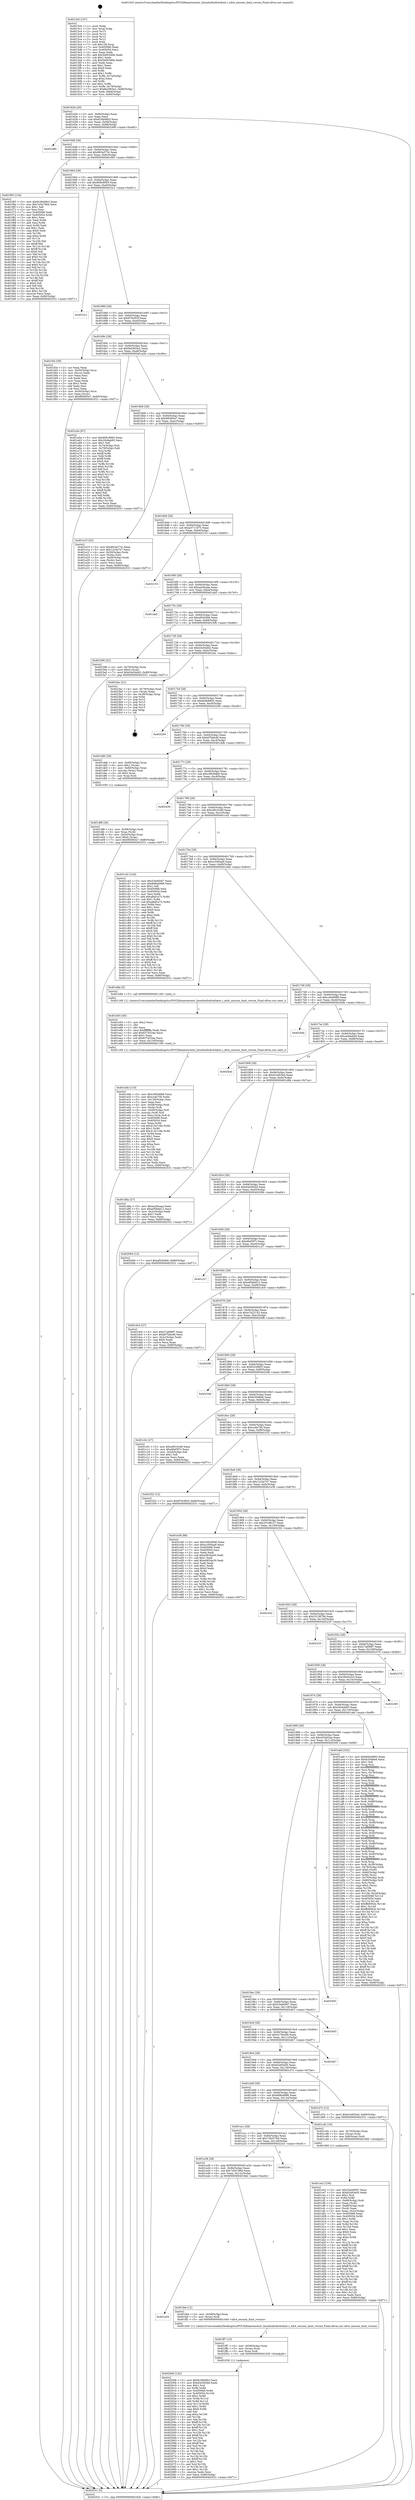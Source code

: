 digraph "0x4015c0" {
  label = "0x4015c0 (/mnt/c/Users/mathe/Desktop/tcc/POCII/binaries/extr_linuxfsnfsnfs4client.c_nfs4_session_limit_rwsize_Final-ollvm.out::main(0))"
  labelloc = "t"
  node[shape=record]

  Entry [label="",width=0.3,height=0.3,shape=circle,fillcolor=black,style=filled]
  "0x40162b" [label="{
     0x40162b [29]\l
     | [instrs]\l
     &nbsp;&nbsp;0x40162b \<+3\>: mov -0x80(%rbp),%eax\l
     &nbsp;&nbsp;0x40162e \<+2\>: mov %eax,%ecx\l
     &nbsp;&nbsp;0x401630 \<+6\>: sub $0x818b06b3,%ecx\l
     &nbsp;&nbsp;0x401636 \<+6\>: mov %eax,-0x94(%rbp)\l
     &nbsp;&nbsp;0x40163c \<+6\>: mov %ecx,-0x98(%rbp)\l
     &nbsp;&nbsp;0x401642 \<+6\>: je 0000000000402490 \<main+0xed0\>\l
  }"]
  "0x402490" [label="{
     0x402490\l
  }", style=dashed]
  "0x401648" [label="{
     0x401648 [28]\l
     | [instrs]\l
     &nbsp;&nbsp;0x401648 \<+5\>: jmp 000000000040164d \<main+0x8d\>\l
     &nbsp;&nbsp;0x40164d \<+6\>: mov -0x94(%rbp),%eax\l
     &nbsp;&nbsp;0x401653 \<+5\>: sub $0x863a573c,%eax\l
     &nbsp;&nbsp;0x401658 \<+6\>: mov %eax,-0x9c(%rbp)\l
     &nbsp;&nbsp;0x40165e \<+6\>: je 0000000000401f65 \<main+0x9a5\>\l
  }"]
  Exit [label="",width=0.3,height=0.3,shape=circle,fillcolor=black,style=filled,peripheries=2]
  "0x401f65" [label="{
     0x401f65 [134]\l
     | [instrs]\l
     &nbsp;&nbsp;0x401f65 \<+5\>: mov $0x818b06b3,%eax\l
     &nbsp;&nbsp;0x401f6a \<+5\>: mov $0x7e5a766d,%ecx\l
     &nbsp;&nbsp;0x401f6f \<+2\>: mov $0x1,%dl\l
     &nbsp;&nbsp;0x401f71 \<+2\>: xor %esi,%esi\l
     &nbsp;&nbsp;0x401f73 \<+7\>: mov 0x405068,%edi\l
     &nbsp;&nbsp;0x401f7a \<+8\>: mov 0x405054,%r8d\l
     &nbsp;&nbsp;0x401f82 \<+3\>: sub $0x1,%esi\l
     &nbsp;&nbsp;0x401f85 \<+3\>: mov %edi,%r9d\l
     &nbsp;&nbsp;0x401f88 \<+3\>: add %esi,%r9d\l
     &nbsp;&nbsp;0x401f8b \<+4\>: imul %r9d,%edi\l
     &nbsp;&nbsp;0x401f8f \<+3\>: and $0x1,%edi\l
     &nbsp;&nbsp;0x401f92 \<+3\>: cmp $0x0,%edi\l
     &nbsp;&nbsp;0x401f95 \<+4\>: sete %r10b\l
     &nbsp;&nbsp;0x401f99 \<+4\>: cmp $0xa,%r8d\l
     &nbsp;&nbsp;0x401f9d \<+4\>: setl %r11b\l
     &nbsp;&nbsp;0x401fa1 \<+3\>: mov %r10b,%bl\l
     &nbsp;&nbsp;0x401fa4 \<+3\>: xor $0xff,%bl\l
     &nbsp;&nbsp;0x401fa7 \<+3\>: mov %r11b,%r14b\l
     &nbsp;&nbsp;0x401faa \<+4\>: xor $0xff,%r14b\l
     &nbsp;&nbsp;0x401fae \<+3\>: xor $0x0,%dl\l
     &nbsp;&nbsp;0x401fb1 \<+3\>: mov %bl,%r15b\l
     &nbsp;&nbsp;0x401fb4 \<+4\>: and $0x0,%r15b\l
     &nbsp;&nbsp;0x401fb8 \<+3\>: and %dl,%r10b\l
     &nbsp;&nbsp;0x401fbb \<+3\>: mov %r14b,%r12b\l
     &nbsp;&nbsp;0x401fbe \<+4\>: and $0x0,%r12b\l
     &nbsp;&nbsp;0x401fc2 \<+3\>: and %dl,%r11b\l
     &nbsp;&nbsp;0x401fc5 \<+3\>: or %r10b,%r15b\l
     &nbsp;&nbsp;0x401fc8 \<+3\>: or %r11b,%r12b\l
     &nbsp;&nbsp;0x401fcb \<+3\>: xor %r12b,%r15b\l
     &nbsp;&nbsp;0x401fce \<+3\>: or %r14b,%bl\l
     &nbsp;&nbsp;0x401fd1 \<+3\>: xor $0xff,%bl\l
     &nbsp;&nbsp;0x401fd4 \<+3\>: or $0x0,%dl\l
     &nbsp;&nbsp;0x401fd7 \<+2\>: and %dl,%bl\l
     &nbsp;&nbsp;0x401fd9 \<+3\>: or %bl,%r15b\l
     &nbsp;&nbsp;0x401fdc \<+4\>: test $0x1,%r15b\l
     &nbsp;&nbsp;0x401fe0 \<+3\>: cmovne %ecx,%eax\l
     &nbsp;&nbsp;0x401fe3 \<+3\>: mov %eax,-0x80(%rbp)\l
     &nbsp;&nbsp;0x401fe6 \<+5\>: jmp 0000000000402531 \<main+0xf71\>\l
  }"]
  "0x401664" [label="{
     0x401664 [28]\l
     | [instrs]\l
     &nbsp;&nbsp;0x401664 \<+5\>: jmp 0000000000401669 \<main+0xa9\>\l
     &nbsp;&nbsp;0x401669 \<+6\>: mov -0x94(%rbp),%eax\l
     &nbsp;&nbsp;0x40166f \<+5\>: sub $0x909c9993,%eax\l
     &nbsp;&nbsp;0x401674 \<+6\>: mov %eax,-0xa0(%rbp)\l
     &nbsp;&nbsp;0x40167a \<+6\>: je 00000000004023c1 \<main+0xe01\>\l
  }"]
  "0x402006" [label="{
     0x402006 [142]\l
     | [instrs]\l
     &nbsp;&nbsp;0x402006 \<+5\>: mov $0x818b06b3,%ecx\l
     &nbsp;&nbsp;0x40200b \<+5\>: mov $0xd3e365d4,%edx\l
     &nbsp;&nbsp;0x402010 \<+3\>: mov $0x1,%sil\l
     &nbsp;&nbsp;0x402013 \<+3\>: xor %r8d,%r8d\l
     &nbsp;&nbsp;0x402016 \<+8\>: mov 0x405068,%r9d\l
     &nbsp;&nbsp;0x40201e \<+8\>: mov 0x405054,%r10d\l
     &nbsp;&nbsp;0x402026 \<+4\>: sub $0x1,%r8d\l
     &nbsp;&nbsp;0x40202a \<+3\>: mov %r9d,%r11d\l
     &nbsp;&nbsp;0x40202d \<+3\>: add %r8d,%r11d\l
     &nbsp;&nbsp;0x402030 \<+4\>: imul %r11d,%r9d\l
     &nbsp;&nbsp;0x402034 \<+4\>: and $0x1,%r9d\l
     &nbsp;&nbsp;0x402038 \<+4\>: cmp $0x0,%r9d\l
     &nbsp;&nbsp;0x40203c \<+3\>: sete %bl\l
     &nbsp;&nbsp;0x40203f \<+4\>: cmp $0xa,%r10d\l
     &nbsp;&nbsp;0x402043 \<+4\>: setl %r14b\l
     &nbsp;&nbsp;0x402047 \<+3\>: mov %bl,%r15b\l
     &nbsp;&nbsp;0x40204a \<+4\>: xor $0xff,%r15b\l
     &nbsp;&nbsp;0x40204e \<+3\>: mov %r14b,%r12b\l
     &nbsp;&nbsp;0x402051 \<+4\>: xor $0xff,%r12b\l
     &nbsp;&nbsp;0x402055 \<+4\>: xor $0x1,%sil\l
     &nbsp;&nbsp;0x402059 \<+3\>: mov %r15b,%r13b\l
     &nbsp;&nbsp;0x40205c \<+4\>: and $0xff,%r13b\l
     &nbsp;&nbsp;0x402060 \<+3\>: and %sil,%bl\l
     &nbsp;&nbsp;0x402063 \<+3\>: mov %r12b,%al\l
     &nbsp;&nbsp;0x402066 \<+2\>: and $0xff,%al\l
     &nbsp;&nbsp;0x402068 \<+3\>: and %sil,%r14b\l
     &nbsp;&nbsp;0x40206b \<+3\>: or %bl,%r13b\l
     &nbsp;&nbsp;0x40206e \<+3\>: or %r14b,%al\l
     &nbsp;&nbsp;0x402071 \<+3\>: xor %al,%r13b\l
     &nbsp;&nbsp;0x402074 \<+3\>: or %r12b,%r15b\l
     &nbsp;&nbsp;0x402077 \<+4\>: xor $0xff,%r15b\l
     &nbsp;&nbsp;0x40207b \<+4\>: or $0x1,%sil\l
     &nbsp;&nbsp;0x40207f \<+3\>: and %sil,%r15b\l
     &nbsp;&nbsp;0x402082 \<+3\>: or %r15b,%r13b\l
     &nbsp;&nbsp;0x402085 \<+4\>: test $0x1,%r13b\l
     &nbsp;&nbsp;0x402089 \<+3\>: cmovne %edx,%ecx\l
     &nbsp;&nbsp;0x40208c \<+3\>: mov %ecx,-0x80(%rbp)\l
     &nbsp;&nbsp;0x40208f \<+5\>: jmp 0000000000402531 \<main+0xf71\>\l
  }"]
  "0x4023c1" [label="{
     0x4023c1\l
  }", style=dashed]
  "0x401680" [label="{
     0x401680 [28]\l
     | [instrs]\l
     &nbsp;&nbsp;0x401680 \<+5\>: jmp 0000000000401685 \<main+0xc5\>\l
     &nbsp;&nbsp;0x401685 \<+6\>: mov -0x94(%rbp),%eax\l
     &nbsp;&nbsp;0x40168b \<+5\>: sub $0x976cf02f,%eax\l
     &nbsp;&nbsp;0x401690 \<+6\>: mov %eax,-0xa4(%rbp)\l
     &nbsp;&nbsp;0x401696 \<+6\>: je 0000000000401f3e \<main+0x97e\>\l
  }"]
  "0x401ff7" [label="{
     0x401ff7 [15]\l
     | [instrs]\l
     &nbsp;&nbsp;0x401ff7 \<+4\>: mov -0x58(%rbp),%rax\l
     &nbsp;&nbsp;0x401ffb \<+3\>: mov (%rax),%rax\l
     &nbsp;&nbsp;0x401ffe \<+3\>: mov %rax,%rdi\l
     &nbsp;&nbsp;0x402001 \<+5\>: call 0000000000401030 \<free@plt\>\l
     | [calls]\l
     &nbsp;&nbsp;0x401030 \{1\} (unknown)\l
  }"]
  "0x401f3e" [label="{
     0x401f3e [39]\l
     | [instrs]\l
     &nbsp;&nbsp;0x401f3e \<+2\>: xor %eax,%eax\l
     &nbsp;&nbsp;0x401f40 \<+4\>: mov -0x50(%rbp),%rcx\l
     &nbsp;&nbsp;0x401f44 \<+2\>: mov (%rcx),%edx\l
     &nbsp;&nbsp;0x401f46 \<+2\>: mov %eax,%esi\l
     &nbsp;&nbsp;0x401f48 \<+2\>: sub %edx,%esi\l
     &nbsp;&nbsp;0x401f4a \<+2\>: mov %eax,%edx\l
     &nbsp;&nbsp;0x401f4c \<+3\>: sub $0x1,%edx\l
     &nbsp;&nbsp;0x401f4f \<+2\>: add %edx,%esi\l
     &nbsp;&nbsp;0x401f51 \<+2\>: sub %esi,%eax\l
     &nbsp;&nbsp;0x401f53 \<+4\>: mov -0x50(%rbp),%rcx\l
     &nbsp;&nbsp;0x401f57 \<+2\>: mov %eax,(%rcx)\l
     &nbsp;&nbsp;0x401f59 \<+7\>: movl $0x9f4565a7,-0x80(%rbp)\l
     &nbsp;&nbsp;0x401f60 \<+5\>: jmp 0000000000402531 \<main+0xf71\>\l
  }"]
  "0x40169c" [label="{
     0x40169c [28]\l
     | [instrs]\l
     &nbsp;&nbsp;0x40169c \<+5\>: jmp 00000000004016a1 \<main+0xe1\>\l
     &nbsp;&nbsp;0x4016a1 \<+6\>: mov -0x94(%rbp),%eax\l
     &nbsp;&nbsp;0x4016a7 \<+5\>: sub $0x9e2903e2,%eax\l
     &nbsp;&nbsp;0x4016ac \<+6\>: mov %eax,-0xa8(%rbp)\l
     &nbsp;&nbsp;0x4016b2 \<+6\>: je 0000000000401a5e \<main+0x49e\>\l
  }"]
  "0x401a54" [label="{
     0x401a54\l
  }", style=dashed]
  "0x401a5e" [label="{
     0x401a5e [97]\l
     | [instrs]\l
     &nbsp;&nbsp;0x401a5e \<+5\>: mov $0x909c9993,%eax\l
     &nbsp;&nbsp;0x401a63 \<+5\>: mov $0x29c6ab93,%ecx\l
     &nbsp;&nbsp;0x401a68 \<+2\>: mov $0x1,%dl\l
     &nbsp;&nbsp;0x401a6a \<+4\>: mov -0x7a(%rbp),%sil\l
     &nbsp;&nbsp;0x401a6e \<+4\>: mov -0x79(%rbp),%dil\l
     &nbsp;&nbsp;0x401a72 \<+3\>: mov %sil,%r8b\l
     &nbsp;&nbsp;0x401a75 \<+4\>: xor $0xff,%r8b\l
     &nbsp;&nbsp;0x401a79 \<+3\>: mov %dil,%r9b\l
     &nbsp;&nbsp;0x401a7c \<+4\>: xor $0xff,%r9b\l
     &nbsp;&nbsp;0x401a80 \<+3\>: xor $0x0,%dl\l
     &nbsp;&nbsp;0x401a83 \<+3\>: mov %r8b,%r10b\l
     &nbsp;&nbsp;0x401a86 \<+4\>: and $0x0,%r10b\l
     &nbsp;&nbsp;0x401a8a \<+3\>: and %dl,%sil\l
     &nbsp;&nbsp;0x401a8d \<+3\>: mov %r9b,%r11b\l
     &nbsp;&nbsp;0x401a90 \<+4\>: and $0x0,%r11b\l
     &nbsp;&nbsp;0x401a94 \<+3\>: and %dl,%dil\l
     &nbsp;&nbsp;0x401a97 \<+3\>: or %sil,%r10b\l
     &nbsp;&nbsp;0x401a9a \<+3\>: or %dil,%r11b\l
     &nbsp;&nbsp;0x401a9d \<+3\>: xor %r11b,%r10b\l
     &nbsp;&nbsp;0x401aa0 \<+3\>: or %r9b,%r8b\l
     &nbsp;&nbsp;0x401aa3 \<+4\>: xor $0xff,%r8b\l
     &nbsp;&nbsp;0x401aa7 \<+3\>: or $0x0,%dl\l
     &nbsp;&nbsp;0x401aaa \<+3\>: and %dl,%r8b\l
     &nbsp;&nbsp;0x401aad \<+3\>: or %r8b,%r10b\l
     &nbsp;&nbsp;0x401ab0 \<+4\>: test $0x1,%r10b\l
     &nbsp;&nbsp;0x401ab4 \<+3\>: cmovne %ecx,%eax\l
     &nbsp;&nbsp;0x401ab7 \<+3\>: mov %eax,-0x80(%rbp)\l
     &nbsp;&nbsp;0x401aba \<+5\>: jmp 0000000000402531 \<main+0xf71\>\l
  }"]
  "0x4016b8" [label="{
     0x4016b8 [28]\l
     | [instrs]\l
     &nbsp;&nbsp;0x4016b8 \<+5\>: jmp 00000000004016bd \<main+0xfd\>\l
     &nbsp;&nbsp;0x4016bd \<+6\>: mov -0x94(%rbp),%eax\l
     &nbsp;&nbsp;0x4016c3 \<+5\>: sub $0x9f4565a7,%eax\l
     &nbsp;&nbsp;0x4016c8 \<+6\>: mov %eax,-0xac(%rbp)\l
     &nbsp;&nbsp;0x4016ce \<+6\>: je 0000000000401e15 \<main+0x855\>\l
  }"]
  "0x402531" [label="{
     0x402531 [5]\l
     | [instrs]\l
     &nbsp;&nbsp;0x402531 \<+5\>: jmp 000000000040162b \<main+0x6b\>\l
  }"]
  "0x4015c0" [label="{
     0x4015c0 [107]\l
     | [instrs]\l
     &nbsp;&nbsp;0x4015c0 \<+1\>: push %rbp\l
     &nbsp;&nbsp;0x4015c1 \<+3\>: mov %rsp,%rbp\l
     &nbsp;&nbsp;0x4015c4 \<+2\>: push %r15\l
     &nbsp;&nbsp;0x4015c6 \<+2\>: push %r14\l
     &nbsp;&nbsp;0x4015c8 \<+2\>: push %r13\l
     &nbsp;&nbsp;0x4015ca \<+2\>: push %r12\l
     &nbsp;&nbsp;0x4015cc \<+1\>: push %rbx\l
     &nbsp;&nbsp;0x4015cd \<+7\>: sub $0x128,%rsp\l
     &nbsp;&nbsp;0x4015d4 \<+7\>: mov 0x405068,%eax\l
     &nbsp;&nbsp;0x4015db \<+7\>: mov 0x405054,%ecx\l
     &nbsp;&nbsp;0x4015e2 \<+2\>: mov %eax,%edx\l
     &nbsp;&nbsp;0x4015e4 \<+6\>: add $0x5d003d0b,%edx\l
     &nbsp;&nbsp;0x4015ea \<+3\>: sub $0x1,%edx\l
     &nbsp;&nbsp;0x4015ed \<+6\>: sub $0x5d003d0b,%edx\l
     &nbsp;&nbsp;0x4015f3 \<+3\>: imul %edx,%eax\l
     &nbsp;&nbsp;0x4015f6 \<+3\>: and $0x1,%eax\l
     &nbsp;&nbsp;0x4015f9 \<+3\>: cmp $0x0,%eax\l
     &nbsp;&nbsp;0x4015fc \<+4\>: sete %r8b\l
     &nbsp;&nbsp;0x401600 \<+4\>: and $0x1,%r8b\l
     &nbsp;&nbsp;0x401604 \<+4\>: mov %r8b,-0x7a(%rbp)\l
     &nbsp;&nbsp;0x401608 \<+3\>: cmp $0xa,%ecx\l
     &nbsp;&nbsp;0x40160b \<+4\>: setl %r8b\l
     &nbsp;&nbsp;0x40160f \<+4\>: and $0x1,%r8b\l
     &nbsp;&nbsp;0x401613 \<+4\>: mov %r8b,-0x79(%rbp)\l
     &nbsp;&nbsp;0x401617 \<+7\>: movl $0x9e2903e2,-0x80(%rbp)\l
     &nbsp;&nbsp;0x40161e \<+6\>: mov %edi,-0x84(%rbp)\l
     &nbsp;&nbsp;0x401624 \<+7\>: mov %rsi,-0x90(%rbp)\l
  }"]
  "0x401feb" [label="{
     0x401feb [12]\l
     | [instrs]\l
     &nbsp;&nbsp;0x401feb \<+4\>: mov -0x58(%rbp),%rax\l
     &nbsp;&nbsp;0x401fef \<+3\>: mov (%rax),%rdi\l
     &nbsp;&nbsp;0x401ff2 \<+5\>: call 0000000000401440 \<nfs4_session_limit_rwsize\>\l
     | [calls]\l
     &nbsp;&nbsp;0x401440 \{1\} (/mnt/c/Users/mathe/Desktop/tcc/POCII/binaries/extr_linuxfsnfsnfs4client.c_nfs4_session_limit_rwsize_Final-ollvm.out::nfs4_session_limit_rwsize)\l
  }"]
  "0x401e15" [label="{
     0x401e15 [33]\l
     | [instrs]\l
     &nbsp;&nbsp;0x401e15 \<+5\>: mov $0x863a573c,%eax\l
     &nbsp;&nbsp;0x401e1a \<+5\>: mov $0x12c5e7e7,%ecx\l
     &nbsp;&nbsp;0x401e1f \<+4\>: mov -0x50(%rbp),%rdx\l
     &nbsp;&nbsp;0x401e23 \<+2\>: mov (%rdx),%esi\l
     &nbsp;&nbsp;0x401e25 \<+4\>: mov -0x60(%rbp),%rdx\l
     &nbsp;&nbsp;0x401e29 \<+2\>: cmp (%rdx),%esi\l
     &nbsp;&nbsp;0x401e2b \<+3\>: cmovl %ecx,%eax\l
     &nbsp;&nbsp;0x401e2e \<+3\>: mov %eax,-0x80(%rbp)\l
     &nbsp;&nbsp;0x401e31 \<+5\>: jmp 0000000000402531 \<main+0xf71\>\l
  }"]
  "0x4016d4" [label="{
     0x4016d4 [28]\l
     | [instrs]\l
     &nbsp;&nbsp;0x4016d4 \<+5\>: jmp 00000000004016d9 \<main+0x119\>\l
     &nbsp;&nbsp;0x4016d9 \<+6\>: mov -0x94(%rbp),%eax\l
     &nbsp;&nbsp;0x4016df \<+5\>: sub $0xa5711875,%eax\l
     &nbsp;&nbsp;0x4016e4 \<+6\>: mov %eax,-0xb0(%rbp)\l
     &nbsp;&nbsp;0x4016ea \<+6\>: je 0000000000402153 \<main+0xb93\>\l
  }"]
  "0x401a38" [label="{
     0x401a38 [28]\l
     | [instrs]\l
     &nbsp;&nbsp;0x401a38 \<+5\>: jmp 0000000000401a3d \<main+0x47d\>\l
     &nbsp;&nbsp;0x401a3d \<+6\>: mov -0x94(%rbp),%eax\l
     &nbsp;&nbsp;0x401a43 \<+5\>: sub $0x7e5a766d,%eax\l
     &nbsp;&nbsp;0x401a48 \<+6\>: mov %eax,-0x12c(%rbp)\l
     &nbsp;&nbsp;0x401a4e \<+6\>: je 0000000000401feb \<main+0xa2b\>\l
  }"]
  "0x402153" [label="{
     0x402153\l
  }", style=dashed]
  "0x4016f0" [label="{
     0x4016f0 [28]\l
     | [instrs]\l
     &nbsp;&nbsp;0x4016f0 \<+5\>: jmp 00000000004016f5 \<main+0x135\>\l
     &nbsp;&nbsp;0x4016f5 \<+6\>: mov -0x94(%rbp),%eax\l
     &nbsp;&nbsp;0x4016fb \<+5\>: sub $0xaa28caaa,%eax\l
     &nbsp;&nbsp;0x401700 \<+6\>: mov %eax,-0xb4(%rbp)\l
     &nbsp;&nbsp;0x401706 \<+6\>: je 0000000000401da5 \<main+0x7e5\>\l
  }"]
  "0x402241" [label="{
     0x402241\l
  }", style=dashed]
  "0x401da5" [label="{
     0x401da5\l
  }", style=dashed]
  "0x40170c" [label="{
     0x40170c [28]\l
     | [instrs]\l
     &nbsp;&nbsp;0x40170c \<+5\>: jmp 0000000000401711 \<main+0x151\>\l
     &nbsp;&nbsp;0x401711 \<+6\>: mov -0x94(%rbp),%eax\l
     &nbsp;&nbsp;0x401717 \<+5\>: sub $0xaf5c63b6,%eax\l
     &nbsp;&nbsp;0x40171c \<+6\>: mov %eax,-0xb8(%rbp)\l
     &nbsp;&nbsp;0x401722 \<+6\>: je 0000000000402396 \<main+0xdd6\>\l
  }"]
  "0x401ebb" [label="{
     0x401ebb [119]\l
     | [instrs]\l
     &nbsp;&nbsp;0x401ebb \<+5\>: mov $0xc0829db6,%ecx\l
     &nbsp;&nbsp;0x401ec0 \<+5\>: mov $0xccde756,%edx\l
     &nbsp;&nbsp;0x401ec5 \<+6\>: mov -0x130(%rbp),%esi\l
     &nbsp;&nbsp;0x401ecb \<+3\>: imul %eax,%esi\l
     &nbsp;&nbsp;0x401ece \<+4\>: mov -0x58(%rbp),%rdi\l
     &nbsp;&nbsp;0x401ed2 \<+3\>: mov (%rdi),%rdi\l
     &nbsp;&nbsp;0x401ed5 \<+4\>: mov -0x50(%rbp),%r8\l
     &nbsp;&nbsp;0x401ed9 \<+3\>: movslq (%r8),%r8\l
     &nbsp;&nbsp;0x401edc \<+4\>: mov %esi,(%rdi,%r8,4)\l
     &nbsp;&nbsp;0x401ee0 \<+7\>: mov 0x405068,%eax\l
     &nbsp;&nbsp;0x401ee7 \<+7\>: mov 0x405054,%esi\l
     &nbsp;&nbsp;0x401eee \<+3\>: mov %eax,%r9d\l
     &nbsp;&nbsp;0x401ef1 \<+7\>: sub $0x413e7c9e,%r9d\l
     &nbsp;&nbsp;0x401ef8 \<+4\>: sub $0x1,%r9d\l
     &nbsp;&nbsp;0x401efc \<+7\>: add $0x413e7c9e,%r9d\l
     &nbsp;&nbsp;0x401f03 \<+4\>: imul %r9d,%eax\l
     &nbsp;&nbsp;0x401f07 \<+3\>: and $0x1,%eax\l
     &nbsp;&nbsp;0x401f0a \<+3\>: cmp $0x0,%eax\l
     &nbsp;&nbsp;0x401f0d \<+4\>: sete %r10b\l
     &nbsp;&nbsp;0x401f11 \<+3\>: cmp $0xa,%esi\l
     &nbsp;&nbsp;0x401f14 \<+4\>: setl %r11b\l
     &nbsp;&nbsp;0x401f18 \<+3\>: mov %r10b,%bl\l
     &nbsp;&nbsp;0x401f1b \<+3\>: and %r11b,%bl\l
     &nbsp;&nbsp;0x401f1e \<+3\>: xor %r11b,%r10b\l
     &nbsp;&nbsp;0x401f21 \<+3\>: or %r10b,%bl\l
     &nbsp;&nbsp;0x401f24 \<+3\>: test $0x1,%bl\l
     &nbsp;&nbsp;0x401f27 \<+3\>: cmovne %edx,%ecx\l
     &nbsp;&nbsp;0x401f2a \<+3\>: mov %ecx,-0x80(%rbp)\l
     &nbsp;&nbsp;0x401f2d \<+5\>: jmp 0000000000402531 \<main+0xf71\>\l
  }"]
  "0x402396" [label="{
     0x402396 [22]\l
     | [instrs]\l
     &nbsp;&nbsp;0x402396 \<+4\>: mov -0x78(%rbp),%rax\l
     &nbsp;&nbsp;0x40239a \<+6\>: movl $0x0,(%rax)\l
     &nbsp;&nbsp;0x4023a0 \<+7\>: movl $0xb3e54dd2,-0x80(%rbp)\l
     &nbsp;&nbsp;0x4023a7 \<+5\>: jmp 0000000000402531 \<main+0xf71\>\l
  }"]
  "0x401728" [label="{
     0x401728 [28]\l
     | [instrs]\l
     &nbsp;&nbsp;0x401728 \<+5\>: jmp 000000000040172d \<main+0x16d\>\l
     &nbsp;&nbsp;0x40172d \<+6\>: mov -0x94(%rbp),%eax\l
     &nbsp;&nbsp;0x401733 \<+5\>: sub $0xb3e54dd2,%eax\l
     &nbsp;&nbsp;0x401738 \<+6\>: mov %eax,-0xbc(%rbp)\l
     &nbsp;&nbsp;0x40173e \<+6\>: je 00000000004023ac \<main+0xdec\>\l
  }"]
  "0x401e93" [label="{
     0x401e93 [40]\l
     | [instrs]\l
     &nbsp;&nbsp;0x401e93 \<+5\>: mov $0x2,%ecx\l
     &nbsp;&nbsp;0x401e98 \<+1\>: cltd\l
     &nbsp;&nbsp;0x401e99 \<+2\>: idiv %ecx\l
     &nbsp;&nbsp;0x401e9b \<+6\>: imul $0xfffffffe,%edx,%ecx\l
     &nbsp;&nbsp;0x401ea1 \<+6\>: add $0x637d334a,%ecx\l
     &nbsp;&nbsp;0x401ea7 \<+3\>: add $0x1,%ecx\l
     &nbsp;&nbsp;0x401eaa \<+6\>: sub $0x637d334a,%ecx\l
     &nbsp;&nbsp;0x401eb0 \<+6\>: mov %ecx,-0x130(%rbp)\l
     &nbsp;&nbsp;0x401eb6 \<+5\>: call 0000000000401160 \<next_i\>\l
     | [calls]\l
     &nbsp;&nbsp;0x401160 \{1\} (/mnt/c/Users/mathe/Desktop/tcc/POCII/binaries/extr_linuxfsnfsnfs4client.c_nfs4_session_limit_rwsize_Final-ollvm.out::next_i)\l
  }"]
  "0x4023ac" [label="{
     0x4023ac [21]\l
     | [instrs]\l
     &nbsp;&nbsp;0x4023ac \<+4\>: mov -0x78(%rbp),%rax\l
     &nbsp;&nbsp;0x4023b0 \<+2\>: mov (%rax),%eax\l
     &nbsp;&nbsp;0x4023b2 \<+4\>: lea -0x28(%rbp),%rsp\l
     &nbsp;&nbsp;0x4023b6 \<+1\>: pop %rbx\l
     &nbsp;&nbsp;0x4023b7 \<+2\>: pop %r12\l
     &nbsp;&nbsp;0x4023b9 \<+2\>: pop %r13\l
     &nbsp;&nbsp;0x4023bb \<+2\>: pop %r14\l
     &nbsp;&nbsp;0x4023bd \<+2\>: pop %r15\l
     &nbsp;&nbsp;0x4023bf \<+1\>: pop %rbp\l
     &nbsp;&nbsp;0x4023c0 \<+1\>: ret\l
  }"]
  "0x401744" [label="{
     0x401744 [28]\l
     | [instrs]\l
     &nbsp;&nbsp;0x401744 \<+5\>: jmp 0000000000401749 \<main+0x189\>\l
     &nbsp;&nbsp;0x401749 \<+6\>: mov -0x94(%rbp),%eax\l
     &nbsp;&nbsp;0x40174f \<+5\>: sub $0xbb4b8802,%eax\l
     &nbsp;&nbsp;0x401754 \<+6\>: mov %eax,-0xc0(%rbp)\l
     &nbsp;&nbsp;0x40175a \<+6\>: je 0000000000402294 \<main+0xcd4\>\l
  }"]
  "0x401df8" [label="{
     0x401df8 [29]\l
     | [instrs]\l
     &nbsp;&nbsp;0x401df8 \<+4\>: mov -0x58(%rbp),%rdi\l
     &nbsp;&nbsp;0x401dfc \<+3\>: mov %rax,(%rdi)\l
     &nbsp;&nbsp;0x401dff \<+4\>: mov -0x50(%rbp),%rax\l
     &nbsp;&nbsp;0x401e03 \<+6\>: movl $0x0,(%rax)\l
     &nbsp;&nbsp;0x401e09 \<+7\>: movl $0x9f4565a7,-0x80(%rbp)\l
     &nbsp;&nbsp;0x401e10 \<+5\>: jmp 0000000000402531 \<main+0xf71\>\l
  }"]
  "0x402294" [label="{
     0x402294\l
  }", style=dashed]
  "0x401760" [label="{
     0x401760 [28]\l
     | [instrs]\l
     &nbsp;&nbsp;0x401760 \<+5\>: jmp 0000000000401765 \<main+0x1a5\>\l
     &nbsp;&nbsp;0x401765 \<+6\>: mov -0x94(%rbp),%eax\l
     &nbsp;&nbsp;0x40176b \<+5\>: sub $0xbf7bbb48,%eax\l
     &nbsp;&nbsp;0x401770 \<+6\>: mov %eax,-0xc4(%rbp)\l
     &nbsp;&nbsp;0x401776 \<+6\>: je 0000000000401ddb \<main+0x81b\>\l
  }"]
  "0x401ce2" [label="{
     0x401ce2 [156]\l
     | [instrs]\l
     &nbsp;&nbsp;0x401ce2 \<+5\>: mov $0x53a9d567,%ecx\l
     &nbsp;&nbsp;0x401ce7 \<+5\>: mov $0x62a93e05,%edx\l
     &nbsp;&nbsp;0x401cec \<+3\>: mov $0x1,%sil\l
     &nbsp;&nbsp;0x401cef \<+3\>: xor %r8d,%r8d\l
     &nbsp;&nbsp;0x401cf2 \<+4\>: mov -0x68(%rbp),%rdi\l
     &nbsp;&nbsp;0x401cf6 \<+2\>: mov %eax,(%rdi)\l
     &nbsp;&nbsp;0x401cf8 \<+4\>: mov -0x68(%rbp),%rdi\l
     &nbsp;&nbsp;0x401cfc \<+2\>: mov (%rdi),%eax\l
     &nbsp;&nbsp;0x401cfe \<+3\>: mov %eax,-0x2c(%rbp)\l
     &nbsp;&nbsp;0x401d01 \<+7\>: mov 0x405068,%eax\l
     &nbsp;&nbsp;0x401d08 \<+8\>: mov 0x405054,%r9d\l
     &nbsp;&nbsp;0x401d10 \<+4\>: sub $0x1,%r8d\l
     &nbsp;&nbsp;0x401d14 \<+3\>: mov %eax,%r10d\l
     &nbsp;&nbsp;0x401d17 \<+3\>: add %r8d,%r10d\l
     &nbsp;&nbsp;0x401d1a \<+4\>: imul %r10d,%eax\l
     &nbsp;&nbsp;0x401d1e \<+3\>: and $0x1,%eax\l
     &nbsp;&nbsp;0x401d21 \<+3\>: cmp $0x0,%eax\l
     &nbsp;&nbsp;0x401d24 \<+4\>: sete %r11b\l
     &nbsp;&nbsp;0x401d28 \<+4\>: cmp $0xa,%r9d\l
     &nbsp;&nbsp;0x401d2c \<+3\>: setl %bl\l
     &nbsp;&nbsp;0x401d2f \<+3\>: mov %r11b,%r14b\l
     &nbsp;&nbsp;0x401d32 \<+4\>: xor $0xff,%r14b\l
     &nbsp;&nbsp;0x401d36 \<+3\>: mov %bl,%r15b\l
     &nbsp;&nbsp;0x401d39 \<+4\>: xor $0xff,%r15b\l
     &nbsp;&nbsp;0x401d3d \<+4\>: xor $0x1,%sil\l
     &nbsp;&nbsp;0x401d41 \<+3\>: mov %r14b,%r12b\l
     &nbsp;&nbsp;0x401d44 \<+4\>: and $0xff,%r12b\l
     &nbsp;&nbsp;0x401d48 \<+3\>: and %sil,%r11b\l
     &nbsp;&nbsp;0x401d4b \<+3\>: mov %r15b,%r13b\l
     &nbsp;&nbsp;0x401d4e \<+4\>: and $0xff,%r13b\l
     &nbsp;&nbsp;0x401d52 \<+3\>: and %sil,%bl\l
     &nbsp;&nbsp;0x401d55 \<+3\>: or %r11b,%r12b\l
     &nbsp;&nbsp;0x401d58 \<+3\>: or %bl,%r13b\l
     &nbsp;&nbsp;0x401d5b \<+3\>: xor %r13b,%r12b\l
     &nbsp;&nbsp;0x401d5e \<+3\>: or %r15b,%r14b\l
     &nbsp;&nbsp;0x401d61 \<+4\>: xor $0xff,%r14b\l
     &nbsp;&nbsp;0x401d65 \<+4\>: or $0x1,%sil\l
     &nbsp;&nbsp;0x401d69 \<+3\>: and %sil,%r14b\l
     &nbsp;&nbsp;0x401d6c \<+3\>: or %r14b,%r12b\l
     &nbsp;&nbsp;0x401d6f \<+4\>: test $0x1,%r12b\l
     &nbsp;&nbsp;0x401d73 \<+3\>: cmovne %edx,%ecx\l
     &nbsp;&nbsp;0x401d76 \<+3\>: mov %ecx,-0x80(%rbp)\l
     &nbsp;&nbsp;0x401d79 \<+5\>: jmp 0000000000402531 \<main+0xf71\>\l
  }"]
  "0x401ddb" [label="{
     0x401ddb [29]\l
     | [instrs]\l
     &nbsp;&nbsp;0x401ddb \<+4\>: mov -0x60(%rbp),%rax\l
     &nbsp;&nbsp;0x401ddf \<+6\>: movl $0x1,(%rax)\l
     &nbsp;&nbsp;0x401de5 \<+4\>: mov -0x60(%rbp),%rax\l
     &nbsp;&nbsp;0x401de9 \<+3\>: movslq (%rax),%rax\l
     &nbsp;&nbsp;0x401dec \<+4\>: shl $0x2,%rax\l
     &nbsp;&nbsp;0x401df0 \<+3\>: mov %rax,%rdi\l
     &nbsp;&nbsp;0x401df3 \<+5\>: call 0000000000401050 \<malloc@plt\>\l
     | [calls]\l
     &nbsp;&nbsp;0x401050 \{1\} (unknown)\l
  }"]
  "0x40177c" [label="{
     0x40177c [28]\l
     | [instrs]\l
     &nbsp;&nbsp;0x40177c \<+5\>: jmp 0000000000401781 \<main+0x1c1\>\l
     &nbsp;&nbsp;0x401781 \<+6\>: mov -0x94(%rbp),%eax\l
     &nbsp;&nbsp;0x401787 \<+5\>: sub $0xc0829db6,%eax\l
     &nbsp;&nbsp;0x40178c \<+6\>: mov %eax,-0xc8(%rbp)\l
     &nbsp;&nbsp;0x401792 \<+6\>: je 0000000000402430 \<main+0xe70\>\l
  }"]
  "0x401a1c" [label="{
     0x401a1c [28]\l
     | [instrs]\l
     &nbsp;&nbsp;0x401a1c \<+5\>: jmp 0000000000401a21 \<main+0x461\>\l
     &nbsp;&nbsp;0x401a21 \<+6\>: mov -0x94(%rbp),%eax\l
     &nbsp;&nbsp;0x401a27 \<+5\>: sub $0x73b057b0,%eax\l
     &nbsp;&nbsp;0x401a2c \<+6\>: mov %eax,-0x128(%rbp)\l
     &nbsp;&nbsp;0x401a32 \<+6\>: je 0000000000402241 \<main+0xc81\>\l
  }"]
  "0x402430" [label="{
     0x402430\l
  }", style=dashed]
  "0x401798" [label="{
     0x401798 [28]\l
     | [instrs]\l
     &nbsp;&nbsp;0x401798 \<+5\>: jmp 000000000040179d \<main+0x1dd\>\l
     &nbsp;&nbsp;0x40179d \<+6\>: mov -0x94(%rbp),%eax\l
     &nbsp;&nbsp;0x4017a3 \<+5\>: sub $0xc6910cd9,%eax\l
     &nbsp;&nbsp;0x4017a8 \<+6\>: mov %eax,-0xcc(%rbp)\l
     &nbsp;&nbsp;0x4017ae \<+6\>: je 0000000000401c42 \<main+0x682\>\l
  }"]
  "0x401cd2" [label="{
     0x401cd2 [16]\l
     | [instrs]\l
     &nbsp;&nbsp;0x401cd2 \<+4\>: mov -0x70(%rbp),%rax\l
     &nbsp;&nbsp;0x401cd6 \<+3\>: mov (%rax),%rax\l
     &nbsp;&nbsp;0x401cd9 \<+4\>: mov 0x8(%rax),%rdi\l
     &nbsp;&nbsp;0x401cdd \<+5\>: call 0000000000401060 \<atoi@plt\>\l
     | [calls]\l
     &nbsp;&nbsp;0x401060 \{1\} (unknown)\l
  }"]
  "0x401c42" [label="{
     0x401c42 [144]\l
     | [instrs]\l
     &nbsp;&nbsp;0x401c42 \<+5\>: mov $0x53a9d567,%eax\l
     &nbsp;&nbsp;0x401c47 \<+5\>: mov $0x668a4996,%ecx\l
     &nbsp;&nbsp;0x401c4c \<+2\>: mov $0x1,%dl\l
     &nbsp;&nbsp;0x401c4e \<+7\>: mov 0x405068,%esi\l
     &nbsp;&nbsp;0x401c55 \<+7\>: mov 0x405054,%edi\l
     &nbsp;&nbsp;0x401c5c \<+3\>: mov %esi,%r8d\l
     &nbsp;&nbsp;0x401c5f \<+7\>: add $0xa8af1a75,%r8d\l
     &nbsp;&nbsp;0x401c66 \<+4\>: sub $0x1,%r8d\l
     &nbsp;&nbsp;0x401c6a \<+7\>: sub $0xa8af1a75,%r8d\l
     &nbsp;&nbsp;0x401c71 \<+4\>: imul %r8d,%esi\l
     &nbsp;&nbsp;0x401c75 \<+3\>: and $0x1,%esi\l
     &nbsp;&nbsp;0x401c78 \<+3\>: cmp $0x0,%esi\l
     &nbsp;&nbsp;0x401c7b \<+4\>: sete %r9b\l
     &nbsp;&nbsp;0x401c7f \<+3\>: cmp $0xa,%edi\l
     &nbsp;&nbsp;0x401c82 \<+4\>: setl %r10b\l
     &nbsp;&nbsp;0x401c86 \<+3\>: mov %r9b,%r11b\l
     &nbsp;&nbsp;0x401c89 \<+4\>: xor $0xff,%r11b\l
     &nbsp;&nbsp;0x401c8d \<+3\>: mov %r10b,%bl\l
     &nbsp;&nbsp;0x401c90 \<+3\>: xor $0xff,%bl\l
     &nbsp;&nbsp;0x401c93 \<+3\>: xor $0x0,%dl\l
     &nbsp;&nbsp;0x401c96 \<+3\>: mov %r11b,%r14b\l
     &nbsp;&nbsp;0x401c99 \<+4\>: and $0x0,%r14b\l
     &nbsp;&nbsp;0x401c9d \<+3\>: and %dl,%r9b\l
     &nbsp;&nbsp;0x401ca0 \<+3\>: mov %bl,%r15b\l
     &nbsp;&nbsp;0x401ca3 \<+4\>: and $0x0,%r15b\l
     &nbsp;&nbsp;0x401ca7 \<+3\>: and %dl,%r10b\l
     &nbsp;&nbsp;0x401caa \<+3\>: or %r9b,%r14b\l
     &nbsp;&nbsp;0x401cad \<+3\>: or %r10b,%r15b\l
     &nbsp;&nbsp;0x401cb0 \<+3\>: xor %r15b,%r14b\l
     &nbsp;&nbsp;0x401cb3 \<+3\>: or %bl,%r11b\l
     &nbsp;&nbsp;0x401cb6 \<+4\>: xor $0xff,%r11b\l
     &nbsp;&nbsp;0x401cba \<+3\>: or $0x0,%dl\l
     &nbsp;&nbsp;0x401cbd \<+3\>: and %dl,%r11b\l
     &nbsp;&nbsp;0x401cc0 \<+3\>: or %r11b,%r14b\l
     &nbsp;&nbsp;0x401cc3 \<+4\>: test $0x1,%r14b\l
     &nbsp;&nbsp;0x401cc7 \<+3\>: cmovne %ecx,%eax\l
     &nbsp;&nbsp;0x401cca \<+3\>: mov %eax,-0x80(%rbp)\l
     &nbsp;&nbsp;0x401ccd \<+5\>: jmp 0000000000402531 \<main+0xf71\>\l
  }"]
  "0x4017b4" [label="{
     0x4017b4 [28]\l
     | [instrs]\l
     &nbsp;&nbsp;0x4017b4 \<+5\>: jmp 00000000004017b9 \<main+0x1f9\>\l
     &nbsp;&nbsp;0x4017b9 \<+6\>: mov -0x94(%rbp),%eax\l
     &nbsp;&nbsp;0x4017bf \<+5\>: sub $0xcc500aa9,%eax\l
     &nbsp;&nbsp;0x4017c4 \<+6\>: mov %eax,-0xd0(%rbp)\l
     &nbsp;&nbsp;0x4017ca \<+6\>: je 0000000000401e8e \<main+0x8ce\>\l
  }"]
  "0x401a00" [label="{
     0x401a00 [28]\l
     | [instrs]\l
     &nbsp;&nbsp;0x401a00 \<+5\>: jmp 0000000000401a05 \<main+0x445\>\l
     &nbsp;&nbsp;0x401a05 \<+6\>: mov -0x94(%rbp),%eax\l
     &nbsp;&nbsp;0x401a0b \<+5\>: sub $0x668a4996,%eax\l
     &nbsp;&nbsp;0x401a10 \<+6\>: mov %eax,-0x124(%rbp)\l
     &nbsp;&nbsp;0x401a16 \<+6\>: je 0000000000401cd2 \<main+0x712\>\l
  }"]
  "0x401e8e" [label="{
     0x401e8e [5]\l
     | [instrs]\l
     &nbsp;&nbsp;0x401e8e \<+5\>: call 0000000000401160 \<next_i\>\l
     | [calls]\l
     &nbsp;&nbsp;0x401160 \{1\} (/mnt/c/Users/mathe/Desktop/tcc/POCII/binaries/extr_linuxfsnfsnfs4client.c_nfs4_session_limit_rwsize_Final-ollvm.out::next_i)\l
  }"]
  "0x4017d0" [label="{
     0x4017d0 [28]\l
     | [instrs]\l
     &nbsp;&nbsp;0x4017d0 \<+5\>: jmp 00000000004017d5 \<main+0x215\>\l
     &nbsp;&nbsp;0x4017d5 \<+6\>: mov -0x94(%rbp),%eax\l
     &nbsp;&nbsp;0x4017db \<+5\>: sub $0xcc6e9688,%eax\l
     &nbsp;&nbsp;0x4017e0 \<+6\>: mov %eax,-0xd4(%rbp)\l
     &nbsp;&nbsp;0x4017e6 \<+6\>: je 00000000004020da \<main+0xb1a\>\l
  }"]
  "0x401d7e" [label="{
     0x401d7e [12]\l
     | [instrs]\l
     &nbsp;&nbsp;0x401d7e \<+7\>: movl $0xd1e003ed,-0x80(%rbp)\l
     &nbsp;&nbsp;0x401d85 \<+5\>: jmp 0000000000402531 \<main+0xf71\>\l
  }"]
  "0x4020da" [label="{
     0x4020da\l
  }", style=dashed]
  "0x4017ec" [label="{
     0x4017ec [28]\l
     | [instrs]\l
     &nbsp;&nbsp;0x4017ec \<+5\>: jmp 00000000004017f1 \<main+0x231\>\l
     &nbsp;&nbsp;0x4017f1 \<+6\>: mov -0x94(%rbp),%eax\l
     &nbsp;&nbsp;0x4017f7 \<+5\>: sub $0xce0dab0d,%eax\l
     &nbsp;&nbsp;0x4017fc \<+6\>: mov %eax,-0xd8(%rbp)\l
     &nbsp;&nbsp;0x401802 \<+6\>: je 00000000004020a0 \<main+0xae0\>\l
  }"]
  "0x4019e4" [label="{
     0x4019e4 [28]\l
     | [instrs]\l
     &nbsp;&nbsp;0x4019e4 \<+5\>: jmp 00000000004019e9 \<main+0x429\>\l
     &nbsp;&nbsp;0x4019e9 \<+6\>: mov -0x94(%rbp),%eax\l
     &nbsp;&nbsp;0x4019ef \<+5\>: sub $0x62a93e05,%eax\l
     &nbsp;&nbsp;0x4019f4 \<+6\>: mov %eax,-0x120(%rbp)\l
     &nbsp;&nbsp;0x4019fa \<+6\>: je 0000000000401d7e \<main+0x7be\>\l
  }"]
  "0x4020a0" [label="{
     0x4020a0\l
  }", style=dashed]
  "0x401808" [label="{
     0x401808 [28]\l
     | [instrs]\l
     &nbsp;&nbsp;0x401808 \<+5\>: jmp 000000000040180d \<main+0x24d\>\l
     &nbsp;&nbsp;0x40180d \<+6\>: mov -0x94(%rbp),%eax\l
     &nbsp;&nbsp;0x401813 \<+5\>: sub $0xd1e003ed,%eax\l
     &nbsp;&nbsp;0x401818 \<+6\>: mov %eax,-0xdc(%rbp)\l
     &nbsp;&nbsp;0x40181e \<+6\>: je 0000000000401d8a \<main+0x7ca\>\l
  }"]
  "0x4024b7" [label="{
     0x4024b7\l
  }", style=dashed]
  "0x401d8a" [label="{
     0x401d8a [27]\l
     | [instrs]\l
     &nbsp;&nbsp;0x401d8a \<+5\>: mov $0xaa28caaa,%eax\l
     &nbsp;&nbsp;0x401d8f \<+5\>: mov $0xe00bdd12,%ecx\l
     &nbsp;&nbsp;0x401d94 \<+3\>: mov -0x2c(%rbp),%edx\l
     &nbsp;&nbsp;0x401d97 \<+3\>: cmp $0x1,%edx\l
     &nbsp;&nbsp;0x401d9a \<+3\>: cmovl %ecx,%eax\l
     &nbsp;&nbsp;0x401d9d \<+3\>: mov %eax,-0x80(%rbp)\l
     &nbsp;&nbsp;0x401da0 \<+5\>: jmp 0000000000402531 \<main+0xf71\>\l
  }"]
  "0x401824" [label="{
     0x401824 [28]\l
     | [instrs]\l
     &nbsp;&nbsp;0x401824 \<+5\>: jmp 0000000000401829 \<main+0x269\>\l
     &nbsp;&nbsp;0x401829 \<+6\>: mov -0x94(%rbp),%eax\l
     &nbsp;&nbsp;0x40182f \<+5\>: sub $0xd3e365d4,%eax\l
     &nbsp;&nbsp;0x401834 \<+6\>: mov %eax,-0xe0(%rbp)\l
     &nbsp;&nbsp;0x40183a \<+6\>: je 0000000000402094 \<main+0xad4\>\l
  }"]
  "0x4019c8" [label="{
     0x4019c8 [28]\l
     | [instrs]\l
     &nbsp;&nbsp;0x4019c8 \<+5\>: jmp 00000000004019cd \<main+0x40d\>\l
     &nbsp;&nbsp;0x4019cd \<+6\>: mov -0x94(%rbp),%eax\l
     &nbsp;&nbsp;0x4019d3 \<+5\>: sub $0x5c78ce0b,%eax\l
     &nbsp;&nbsp;0x4019d8 \<+6\>: mov %eax,-0x11c(%rbp)\l
     &nbsp;&nbsp;0x4019de \<+6\>: je 00000000004024b7 \<main+0xef7\>\l
  }"]
  "0x402094" [label="{
     0x402094 [12]\l
     | [instrs]\l
     &nbsp;&nbsp;0x402094 \<+7\>: movl $0xaf5c63b6,-0x80(%rbp)\l
     &nbsp;&nbsp;0x40209b \<+5\>: jmp 0000000000402531 \<main+0xf71\>\l
  }"]
  "0x401840" [label="{
     0x401840 [28]\l
     | [instrs]\l
     &nbsp;&nbsp;0x401840 \<+5\>: jmp 0000000000401845 \<main+0x285\>\l
     &nbsp;&nbsp;0x401845 \<+6\>: mov -0x94(%rbp),%eax\l
     &nbsp;&nbsp;0x40184b \<+5\>: sub $0xd6ef3f7c,%eax\l
     &nbsp;&nbsp;0x401850 \<+6\>: mov %eax,-0xe4(%rbp)\l
     &nbsp;&nbsp;0x401856 \<+6\>: je 0000000000401c27 \<main+0x667\>\l
  }"]
  "0x402403" [label="{
     0x402403\l
  }", style=dashed]
  "0x401c27" [label="{
     0x401c27\l
  }", style=dashed]
  "0x40185c" [label="{
     0x40185c [28]\l
     | [instrs]\l
     &nbsp;&nbsp;0x40185c \<+5\>: jmp 0000000000401861 \<main+0x2a1\>\l
     &nbsp;&nbsp;0x401861 \<+6\>: mov -0x94(%rbp),%eax\l
     &nbsp;&nbsp;0x401867 \<+5\>: sub $0xe00bdd12,%eax\l
     &nbsp;&nbsp;0x40186c \<+6\>: mov %eax,-0xe8(%rbp)\l
     &nbsp;&nbsp;0x401872 \<+6\>: je 0000000000401dc0 \<main+0x800\>\l
  }"]
  "0x4019ac" [label="{
     0x4019ac [28]\l
     | [instrs]\l
     &nbsp;&nbsp;0x4019ac \<+5\>: jmp 00000000004019b1 \<main+0x3f1\>\l
     &nbsp;&nbsp;0x4019b1 \<+6\>: mov -0x94(%rbp),%eax\l
     &nbsp;&nbsp;0x4019b7 \<+5\>: sub $0x53a9d567,%eax\l
     &nbsp;&nbsp;0x4019bc \<+6\>: mov %eax,-0x118(%rbp)\l
     &nbsp;&nbsp;0x4019c2 \<+6\>: je 0000000000402403 \<main+0xe43\>\l
  }"]
  "0x401dc0" [label="{
     0x401dc0 [27]\l
     | [instrs]\l
     &nbsp;&nbsp;0x401dc0 \<+5\>: mov $0x27a699f7,%eax\l
     &nbsp;&nbsp;0x401dc5 \<+5\>: mov $0xbf7bbb48,%ecx\l
     &nbsp;&nbsp;0x401dca \<+3\>: mov -0x2c(%rbp),%edx\l
     &nbsp;&nbsp;0x401dcd \<+3\>: cmp $0x0,%edx\l
     &nbsp;&nbsp;0x401dd0 \<+3\>: cmove %ecx,%eax\l
     &nbsp;&nbsp;0x401dd3 \<+3\>: mov %eax,-0x80(%rbp)\l
     &nbsp;&nbsp;0x401dd6 \<+5\>: jmp 0000000000402531 \<main+0xf71\>\l
  }"]
  "0x401878" [label="{
     0x401878 [28]\l
     | [instrs]\l
     &nbsp;&nbsp;0x401878 \<+5\>: jmp 000000000040187d \<main+0x2bd\>\l
     &nbsp;&nbsp;0x40187d \<+6\>: mov -0x94(%rbp),%eax\l
     &nbsp;&nbsp;0x401883 \<+5\>: sub $0xe7d22143,%eax\l
     &nbsp;&nbsp;0x401888 \<+6\>: mov %eax,-0xec(%rbp)\l
     &nbsp;&nbsp;0x40188e \<+6\>: je 00000000004020fb \<main+0xb3b\>\l
  }"]
  "0x40250f" [label="{
     0x40250f\l
  }", style=dashed]
  "0x4020fb" [label="{
     0x4020fb\l
  }", style=dashed]
  "0x401894" [label="{
     0x401894 [28]\l
     | [instrs]\l
     &nbsp;&nbsp;0x401894 \<+5\>: jmp 0000000000401899 \<main+0x2d9\>\l
     &nbsp;&nbsp;0x401899 \<+6\>: mov -0x94(%rbp),%eax\l
     &nbsp;&nbsp;0x40189f \<+5\>: sub $0xf32286f3,%eax\l
     &nbsp;&nbsp;0x4018a4 \<+6\>: mov %eax,-0xf0(%rbp)\l
     &nbsp;&nbsp;0x4018aa \<+6\>: je 0000000000402346 \<main+0xd86\>\l
  }"]
  "0x401990" [label="{
     0x401990 [28]\l
     | [instrs]\l
     &nbsp;&nbsp;0x401990 \<+5\>: jmp 0000000000401995 \<main+0x3d5\>\l
     &nbsp;&nbsp;0x401995 \<+6\>: mov -0x94(%rbp),%eax\l
     &nbsp;&nbsp;0x40199b \<+5\>: sub $0x453a02ae,%eax\l
     &nbsp;&nbsp;0x4019a0 \<+6\>: mov %eax,-0x114(%rbp)\l
     &nbsp;&nbsp;0x4019a6 \<+6\>: je 000000000040250f \<main+0xf4f\>\l
  }"]
  "0x402346" [label="{
     0x402346\l
  }", style=dashed]
  "0x4018b0" [label="{
     0x4018b0 [28]\l
     | [instrs]\l
     &nbsp;&nbsp;0x4018b0 \<+5\>: jmp 00000000004018b5 \<main+0x2f5\>\l
     &nbsp;&nbsp;0x4018b5 \<+6\>: mov -0x94(%rbp),%eax\l
     &nbsp;&nbsp;0x4018bb \<+5\>: sub $0xfc5568e6,%eax\l
     &nbsp;&nbsp;0x4018c0 \<+6\>: mov %eax,-0xf4(%rbp)\l
     &nbsp;&nbsp;0x4018c6 \<+6\>: je 0000000000401c0c \<main+0x64c\>\l
  }"]
  "0x401abf" [label="{
     0x401abf [333]\l
     | [instrs]\l
     &nbsp;&nbsp;0x401abf \<+5\>: mov $0x909c9993,%eax\l
     &nbsp;&nbsp;0x401ac4 \<+5\>: mov $0xfc5568e6,%ecx\l
     &nbsp;&nbsp;0x401ac9 \<+2\>: mov $0x1,%dl\l
     &nbsp;&nbsp;0x401acb \<+3\>: mov %rsp,%rsi\l
     &nbsp;&nbsp;0x401ace \<+4\>: add $0xfffffffffffffff0,%rsi\l
     &nbsp;&nbsp;0x401ad2 \<+3\>: mov %rsi,%rsp\l
     &nbsp;&nbsp;0x401ad5 \<+4\>: mov %rsi,-0x78(%rbp)\l
     &nbsp;&nbsp;0x401ad9 \<+3\>: mov %rsp,%rsi\l
     &nbsp;&nbsp;0x401adc \<+4\>: add $0xfffffffffffffff0,%rsi\l
     &nbsp;&nbsp;0x401ae0 \<+3\>: mov %rsi,%rsp\l
     &nbsp;&nbsp;0x401ae3 \<+3\>: mov %rsp,%rdi\l
     &nbsp;&nbsp;0x401ae6 \<+4\>: add $0xfffffffffffffff0,%rdi\l
     &nbsp;&nbsp;0x401aea \<+3\>: mov %rdi,%rsp\l
     &nbsp;&nbsp;0x401aed \<+4\>: mov %rdi,-0x70(%rbp)\l
     &nbsp;&nbsp;0x401af1 \<+3\>: mov %rsp,%rdi\l
     &nbsp;&nbsp;0x401af4 \<+4\>: add $0xfffffffffffffff0,%rdi\l
     &nbsp;&nbsp;0x401af8 \<+3\>: mov %rdi,%rsp\l
     &nbsp;&nbsp;0x401afb \<+4\>: mov %rdi,-0x68(%rbp)\l
     &nbsp;&nbsp;0x401aff \<+3\>: mov %rsp,%rdi\l
     &nbsp;&nbsp;0x401b02 \<+4\>: add $0xfffffffffffffff0,%rdi\l
     &nbsp;&nbsp;0x401b06 \<+3\>: mov %rdi,%rsp\l
     &nbsp;&nbsp;0x401b09 \<+4\>: mov %rdi,-0x60(%rbp)\l
     &nbsp;&nbsp;0x401b0d \<+3\>: mov %rsp,%rdi\l
     &nbsp;&nbsp;0x401b10 \<+4\>: add $0xfffffffffffffff0,%rdi\l
     &nbsp;&nbsp;0x401b14 \<+3\>: mov %rdi,%rsp\l
     &nbsp;&nbsp;0x401b17 \<+4\>: mov %rdi,-0x58(%rbp)\l
     &nbsp;&nbsp;0x401b1b \<+3\>: mov %rsp,%rdi\l
     &nbsp;&nbsp;0x401b1e \<+4\>: add $0xfffffffffffffff0,%rdi\l
     &nbsp;&nbsp;0x401b22 \<+3\>: mov %rdi,%rsp\l
     &nbsp;&nbsp;0x401b25 \<+4\>: mov %rdi,-0x50(%rbp)\l
     &nbsp;&nbsp;0x401b29 \<+3\>: mov %rsp,%rdi\l
     &nbsp;&nbsp;0x401b2c \<+4\>: add $0xfffffffffffffff0,%rdi\l
     &nbsp;&nbsp;0x401b30 \<+3\>: mov %rdi,%rsp\l
     &nbsp;&nbsp;0x401b33 \<+4\>: mov %rdi,-0x48(%rbp)\l
     &nbsp;&nbsp;0x401b37 \<+3\>: mov %rsp,%rdi\l
     &nbsp;&nbsp;0x401b3a \<+4\>: add $0xfffffffffffffff0,%rdi\l
     &nbsp;&nbsp;0x401b3e \<+3\>: mov %rdi,%rsp\l
     &nbsp;&nbsp;0x401b41 \<+4\>: mov %rdi,-0x40(%rbp)\l
     &nbsp;&nbsp;0x401b45 \<+3\>: mov %rsp,%rdi\l
     &nbsp;&nbsp;0x401b48 \<+4\>: add $0xfffffffffffffff0,%rdi\l
     &nbsp;&nbsp;0x401b4c \<+3\>: mov %rdi,%rsp\l
     &nbsp;&nbsp;0x401b4f \<+4\>: mov %rdi,-0x38(%rbp)\l
     &nbsp;&nbsp;0x401b53 \<+4\>: mov -0x78(%rbp),%rdi\l
     &nbsp;&nbsp;0x401b57 \<+6\>: movl $0x0,(%rdi)\l
     &nbsp;&nbsp;0x401b5d \<+7\>: mov -0x84(%rbp),%r8d\l
     &nbsp;&nbsp;0x401b64 \<+3\>: mov %r8d,(%rsi)\l
     &nbsp;&nbsp;0x401b67 \<+4\>: mov -0x70(%rbp),%rdi\l
     &nbsp;&nbsp;0x401b6b \<+7\>: mov -0x90(%rbp),%r9\l
     &nbsp;&nbsp;0x401b72 \<+3\>: mov %r9,(%rdi)\l
     &nbsp;&nbsp;0x401b75 \<+3\>: cmpl $0x2,(%rsi)\l
     &nbsp;&nbsp;0x401b78 \<+4\>: setne %r10b\l
     &nbsp;&nbsp;0x401b7c \<+4\>: and $0x1,%r10b\l
     &nbsp;&nbsp;0x401b80 \<+4\>: mov %r10b,-0x2d(%rbp)\l
     &nbsp;&nbsp;0x401b84 \<+8\>: mov 0x405068,%r11d\l
     &nbsp;&nbsp;0x401b8c \<+7\>: mov 0x405054,%ebx\l
     &nbsp;&nbsp;0x401b93 \<+3\>: mov %r11d,%r14d\l
     &nbsp;&nbsp;0x401b96 \<+7\>: add $0xffe8562e,%r14d\l
     &nbsp;&nbsp;0x401b9d \<+4\>: sub $0x1,%r14d\l
     &nbsp;&nbsp;0x401ba1 \<+7\>: sub $0xffe8562e,%r14d\l
     &nbsp;&nbsp;0x401ba8 \<+4\>: imul %r14d,%r11d\l
     &nbsp;&nbsp;0x401bac \<+4\>: and $0x1,%r11d\l
     &nbsp;&nbsp;0x401bb0 \<+4\>: cmp $0x0,%r11d\l
     &nbsp;&nbsp;0x401bb4 \<+4\>: sete %r10b\l
     &nbsp;&nbsp;0x401bb8 \<+3\>: cmp $0xa,%ebx\l
     &nbsp;&nbsp;0x401bbb \<+4\>: setl %r15b\l
     &nbsp;&nbsp;0x401bbf \<+3\>: mov %r10b,%r12b\l
     &nbsp;&nbsp;0x401bc2 \<+4\>: xor $0xff,%r12b\l
     &nbsp;&nbsp;0x401bc6 \<+3\>: mov %r15b,%r13b\l
     &nbsp;&nbsp;0x401bc9 \<+4\>: xor $0xff,%r13b\l
     &nbsp;&nbsp;0x401bcd \<+3\>: xor $0x0,%dl\l
     &nbsp;&nbsp;0x401bd0 \<+3\>: mov %r12b,%sil\l
     &nbsp;&nbsp;0x401bd3 \<+4\>: and $0x0,%sil\l
     &nbsp;&nbsp;0x401bd7 \<+3\>: and %dl,%r10b\l
     &nbsp;&nbsp;0x401bda \<+3\>: mov %r13b,%dil\l
     &nbsp;&nbsp;0x401bdd \<+4\>: and $0x0,%dil\l
     &nbsp;&nbsp;0x401be1 \<+3\>: and %dl,%r15b\l
     &nbsp;&nbsp;0x401be4 \<+3\>: or %r10b,%sil\l
     &nbsp;&nbsp;0x401be7 \<+3\>: or %r15b,%dil\l
     &nbsp;&nbsp;0x401bea \<+3\>: xor %dil,%sil\l
     &nbsp;&nbsp;0x401bed \<+3\>: or %r13b,%r12b\l
     &nbsp;&nbsp;0x401bf0 \<+4\>: xor $0xff,%r12b\l
     &nbsp;&nbsp;0x401bf4 \<+3\>: or $0x0,%dl\l
     &nbsp;&nbsp;0x401bf7 \<+3\>: and %dl,%r12b\l
     &nbsp;&nbsp;0x401bfa \<+3\>: or %r12b,%sil\l
     &nbsp;&nbsp;0x401bfd \<+4\>: test $0x1,%sil\l
     &nbsp;&nbsp;0x401c01 \<+3\>: cmovne %ecx,%eax\l
     &nbsp;&nbsp;0x401c04 \<+3\>: mov %eax,-0x80(%rbp)\l
     &nbsp;&nbsp;0x401c07 \<+5\>: jmp 0000000000402531 \<main+0xf71\>\l
  }"]
  "0x401c0c" [label="{
     0x401c0c [27]\l
     | [instrs]\l
     &nbsp;&nbsp;0x401c0c \<+5\>: mov $0xc6910cd9,%eax\l
     &nbsp;&nbsp;0x401c11 \<+5\>: mov $0xd6ef3f7c,%ecx\l
     &nbsp;&nbsp;0x401c16 \<+3\>: mov -0x2d(%rbp),%dl\l
     &nbsp;&nbsp;0x401c19 \<+3\>: test $0x1,%dl\l
     &nbsp;&nbsp;0x401c1c \<+3\>: cmovne %ecx,%eax\l
     &nbsp;&nbsp;0x401c1f \<+3\>: mov %eax,-0x80(%rbp)\l
     &nbsp;&nbsp;0x401c22 \<+5\>: jmp 0000000000402531 \<main+0xf71\>\l
  }"]
  "0x4018cc" [label="{
     0x4018cc [28]\l
     | [instrs]\l
     &nbsp;&nbsp;0x4018cc \<+5\>: jmp 00000000004018d1 \<main+0x311\>\l
     &nbsp;&nbsp;0x4018d1 \<+6\>: mov -0x94(%rbp),%eax\l
     &nbsp;&nbsp;0x4018d7 \<+5\>: sub $0xccde756,%eax\l
     &nbsp;&nbsp;0x4018dc \<+6\>: mov %eax,-0xf8(%rbp)\l
     &nbsp;&nbsp;0x4018e2 \<+6\>: je 0000000000401f32 \<main+0x972\>\l
  }"]
  "0x401974" [label="{
     0x401974 [28]\l
     | [instrs]\l
     &nbsp;&nbsp;0x401974 \<+5\>: jmp 0000000000401979 \<main+0x3b9\>\l
     &nbsp;&nbsp;0x401979 \<+6\>: mov -0x94(%rbp),%eax\l
     &nbsp;&nbsp;0x40197f \<+5\>: sub $0x29c6ab93,%eax\l
     &nbsp;&nbsp;0x401984 \<+6\>: mov %eax,-0x110(%rbp)\l
     &nbsp;&nbsp;0x40198a \<+6\>: je 0000000000401abf \<main+0x4ff\>\l
  }"]
  "0x401f32" [label="{
     0x401f32 [12]\l
     | [instrs]\l
     &nbsp;&nbsp;0x401f32 \<+7\>: movl $0x976cf02f,-0x80(%rbp)\l
     &nbsp;&nbsp;0x401f39 \<+5\>: jmp 0000000000402531 \<main+0xf71\>\l
  }"]
  "0x4018e8" [label="{
     0x4018e8 [28]\l
     | [instrs]\l
     &nbsp;&nbsp;0x4018e8 \<+5\>: jmp 00000000004018ed \<main+0x32d\>\l
     &nbsp;&nbsp;0x4018ed \<+6\>: mov -0x94(%rbp),%eax\l
     &nbsp;&nbsp;0x4018f3 \<+5\>: sub $0x12c5e7e7,%eax\l
     &nbsp;&nbsp;0x4018f8 \<+6\>: mov %eax,-0xfc(%rbp)\l
     &nbsp;&nbsp;0x4018fe \<+6\>: je 0000000000401e36 \<main+0x876\>\l
  }"]
  "0x402385" [label="{
     0x402385\l
  }", style=dashed]
  "0x401e36" [label="{
     0x401e36 [88]\l
     | [instrs]\l
     &nbsp;&nbsp;0x401e36 \<+5\>: mov $0xc0829db6,%eax\l
     &nbsp;&nbsp;0x401e3b \<+5\>: mov $0xcc500aa9,%ecx\l
     &nbsp;&nbsp;0x401e40 \<+7\>: mov 0x405068,%edx\l
     &nbsp;&nbsp;0x401e47 \<+7\>: mov 0x405054,%esi\l
     &nbsp;&nbsp;0x401e4e \<+2\>: mov %edx,%edi\l
     &nbsp;&nbsp;0x401e50 \<+6\>: sub $0xe0834a30,%edi\l
     &nbsp;&nbsp;0x401e56 \<+3\>: sub $0x1,%edi\l
     &nbsp;&nbsp;0x401e59 \<+6\>: add $0xe0834a30,%edi\l
     &nbsp;&nbsp;0x401e5f \<+3\>: imul %edi,%edx\l
     &nbsp;&nbsp;0x401e62 \<+3\>: and $0x1,%edx\l
     &nbsp;&nbsp;0x401e65 \<+3\>: cmp $0x0,%edx\l
     &nbsp;&nbsp;0x401e68 \<+4\>: sete %r8b\l
     &nbsp;&nbsp;0x401e6c \<+3\>: cmp $0xa,%esi\l
     &nbsp;&nbsp;0x401e6f \<+4\>: setl %r9b\l
     &nbsp;&nbsp;0x401e73 \<+3\>: mov %r8b,%r10b\l
     &nbsp;&nbsp;0x401e76 \<+3\>: and %r9b,%r10b\l
     &nbsp;&nbsp;0x401e79 \<+3\>: xor %r9b,%r8b\l
     &nbsp;&nbsp;0x401e7c \<+3\>: or %r8b,%r10b\l
     &nbsp;&nbsp;0x401e7f \<+4\>: test $0x1,%r10b\l
     &nbsp;&nbsp;0x401e83 \<+3\>: cmovne %ecx,%eax\l
     &nbsp;&nbsp;0x401e86 \<+3\>: mov %eax,-0x80(%rbp)\l
     &nbsp;&nbsp;0x401e89 \<+5\>: jmp 0000000000402531 \<main+0xf71\>\l
  }"]
  "0x401904" [label="{
     0x401904 [28]\l
     | [instrs]\l
     &nbsp;&nbsp;0x401904 \<+5\>: jmp 0000000000401909 \<main+0x349\>\l
     &nbsp;&nbsp;0x401909 \<+6\>: mov -0x94(%rbp),%eax\l
     &nbsp;&nbsp;0x40190f \<+5\>: sub $0x20186c37,%eax\l
     &nbsp;&nbsp;0x401914 \<+6\>: mov %eax,-0x100(%rbp)\l
     &nbsp;&nbsp;0x40191a \<+6\>: je 0000000000402352 \<main+0xd92\>\l
  }"]
  "0x401958" [label="{
     0x401958 [28]\l
     | [instrs]\l
     &nbsp;&nbsp;0x401958 \<+5\>: jmp 000000000040195d \<main+0x39d\>\l
     &nbsp;&nbsp;0x40195d \<+6\>: mov -0x94(%rbp),%eax\l
     &nbsp;&nbsp;0x401963 \<+5\>: sub $0x284442c5,%eax\l
     &nbsp;&nbsp;0x401968 \<+6\>: mov %eax,-0x10c(%rbp)\l
     &nbsp;&nbsp;0x40196e \<+6\>: je 0000000000402385 \<main+0xdc5\>\l
  }"]
  "0x402352" [label="{
     0x402352\l
  }", style=dashed]
  "0x401920" [label="{
     0x401920 [28]\l
     | [instrs]\l
     &nbsp;&nbsp;0x401920 \<+5\>: jmp 0000000000401925 \<main+0x365\>\l
     &nbsp;&nbsp;0x401925 \<+6\>: mov -0x94(%rbp),%eax\l
     &nbsp;&nbsp;0x40192b \<+5\>: sub $0x23138794,%eax\l
     &nbsp;&nbsp;0x401930 \<+6\>: mov %eax,-0x104(%rbp)\l
     &nbsp;&nbsp;0x401936 \<+6\>: je 0000000000402235 \<main+0xc75\>\l
  }"]
  "0x402379" [label="{
     0x402379\l
  }", style=dashed]
  "0x402235" [label="{
     0x402235\l
  }", style=dashed]
  "0x40193c" [label="{
     0x40193c [28]\l
     | [instrs]\l
     &nbsp;&nbsp;0x40193c \<+5\>: jmp 0000000000401941 \<main+0x381\>\l
     &nbsp;&nbsp;0x401941 \<+6\>: mov -0x94(%rbp),%eax\l
     &nbsp;&nbsp;0x401947 \<+5\>: sub $0x27a699f7,%eax\l
     &nbsp;&nbsp;0x40194c \<+6\>: mov %eax,-0x108(%rbp)\l
     &nbsp;&nbsp;0x401952 \<+6\>: je 0000000000402379 \<main+0xdb9\>\l
  }"]
  Entry -> "0x4015c0" [label=" 1"]
  "0x40162b" -> "0x402490" [label=" 0"]
  "0x40162b" -> "0x401648" [label=" 20"]
  "0x4023ac" -> Exit [label=" 1"]
  "0x401648" -> "0x401f65" [label=" 1"]
  "0x401648" -> "0x401664" [label=" 19"]
  "0x402396" -> "0x402531" [label=" 1"]
  "0x401664" -> "0x4023c1" [label=" 0"]
  "0x401664" -> "0x401680" [label=" 19"]
  "0x402094" -> "0x402531" [label=" 1"]
  "0x401680" -> "0x401f3e" [label=" 1"]
  "0x401680" -> "0x40169c" [label=" 18"]
  "0x402006" -> "0x402531" [label=" 1"]
  "0x40169c" -> "0x401a5e" [label=" 1"]
  "0x40169c" -> "0x4016b8" [label=" 17"]
  "0x401a5e" -> "0x402531" [label=" 1"]
  "0x4015c0" -> "0x40162b" [label=" 1"]
  "0x402531" -> "0x40162b" [label=" 19"]
  "0x401ff7" -> "0x402006" [label=" 1"]
  "0x4016b8" -> "0x401e15" [label=" 2"]
  "0x4016b8" -> "0x4016d4" [label=" 15"]
  "0x401feb" -> "0x401ff7" [label=" 1"]
  "0x4016d4" -> "0x402153" [label=" 0"]
  "0x4016d4" -> "0x4016f0" [label=" 15"]
  "0x401a38" -> "0x401feb" [label=" 1"]
  "0x4016f0" -> "0x401da5" [label=" 0"]
  "0x4016f0" -> "0x40170c" [label=" 15"]
  "0x401a38" -> "0x401a54" [label=" 0"]
  "0x40170c" -> "0x402396" [label=" 1"]
  "0x40170c" -> "0x401728" [label=" 14"]
  "0x401a1c" -> "0x402241" [label=" 0"]
  "0x401728" -> "0x4023ac" [label=" 1"]
  "0x401728" -> "0x401744" [label=" 13"]
  "0x401a1c" -> "0x401a38" [label=" 1"]
  "0x401744" -> "0x402294" [label=" 0"]
  "0x401744" -> "0x401760" [label=" 13"]
  "0x401f65" -> "0x402531" [label=" 1"]
  "0x401760" -> "0x401ddb" [label=" 1"]
  "0x401760" -> "0x40177c" [label=" 12"]
  "0x401f3e" -> "0x402531" [label=" 1"]
  "0x40177c" -> "0x402430" [label=" 0"]
  "0x40177c" -> "0x401798" [label=" 12"]
  "0x401f32" -> "0x402531" [label=" 1"]
  "0x401798" -> "0x401c42" [label=" 1"]
  "0x401798" -> "0x4017b4" [label=" 11"]
  "0x401ebb" -> "0x402531" [label=" 1"]
  "0x4017b4" -> "0x401e8e" [label=" 1"]
  "0x4017b4" -> "0x4017d0" [label=" 10"]
  "0x401e8e" -> "0x401e93" [label=" 1"]
  "0x4017d0" -> "0x4020da" [label=" 0"]
  "0x4017d0" -> "0x4017ec" [label=" 10"]
  "0x401e36" -> "0x402531" [label=" 1"]
  "0x4017ec" -> "0x4020a0" [label=" 0"]
  "0x4017ec" -> "0x401808" [label=" 10"]
  "0x401df8" -> "0x402531" [label=" 1"]
  "0x401808" -> "0x401d8a" [label=" 1"]
  "0x401808" -> "0x401824" [label=" 9"]
  "0x401ddb" -> "0x401df8" [label=" 1"]
  "0x401824" -> "0x402094" [label=" 1"]
  "0x401824" -> "0x401840" [label=" 8"]
  "0x401d8a" -> "0x402531" [label=" 1"]
  "0x401840" -> "0x401c27" [label=" 0"]
  "0x401840" -> "0x40185c" [label=" 8"]
  "0x401d7e" -> "0x402531" [label=" 1"]
  "0x40185c" -> "0x401dc0" [label=" 1"]
  "0x40185c" -> "0x401878" [label=" 7"]
  "0x401cd2" -> "0x401ce2" [label=" 1"]
  "0x401878" -> "0x4020fb" [label=" 0"]
  "0x401878" -> "0x401894" [label=" 7"]
  "0x401a00" -> "0x401a1c" [label=" 1"]
  "0x401894" -> "0x402346" [label=" 0"]
  "0x401894" -> "0x4018b0" [label=" 7"]
  "0x4019e4" -> "0x401a00" [label=" 2"]
  "0x4018b0" -> "0x401c0c" [label=" 1"]
  "0x4018b0" -> "0x4018cc" [label=" 6"]
  "0x4019e4" -> "0x401d7e" [label=" 1"]
  "0x4018cc" -> "0x401f32" [label=" 1"]
  "0x4018cc" -> "0x4018e8" [label=" 5"]
  "0x4019c8" -> "0x4019e4" [label=" 3"]
  "0x4018e8" -> "0x401e36" [label=" 1"]
  "0x4018e8" -> "0x401904" [label=" 4"]
  "0x4019c8" -> "0x4024b7" [label=" 0"]
  "0x401904" -> "0x402352" [label=" 0"]
  "0x401904" -> "0x401920" [label=" 4"]
  "0x4019ac" -> "0x4019c8" [label=" 3"]
  "0x401920" -> "0x402235" [label=" 0"]
  "0x401920" -> "0x40193c" [label=" 4"]
  "0x4019ac" -> "0x402403" [label=" 0"]
  "0x40193c" -> "0x402379" [label=" 0"]
  "0x40193c" -> "0x401958" [label=" 4"]
  "0x401dc0" -> "0x402531" [label=" 1"]
  "0x401958" -> "0x402385" [label=" 0"]
  "0x401958" -> "0x401974" [label=" 4"]
  "0x401e15" -> "0x402531" [label=" 2"]
  "0x401974" -> "0x401abf" [label=" 1"]
  "0x401974" -> "0x401990" [label=" 3"]
  "0x401e93" -> "0x401ebb" [label=" 1"]
  "0x401abf" -> "0x402531" [label=" 1"]
  "0x401c0c" -> "0x402531" [label=" 1"]
  "0x401c42" -> "0x402531" [label=" 1"]
  "0x401a00" -> "0x401cd2" [label=" 1"]
  "0x401990" -> "0x40250f" [label=" 0"]
  "0x401990" -> "0x4019ac" [label=" 3"]
  "0x401ce2" -> "0x402531" [label=" 1"]
}
